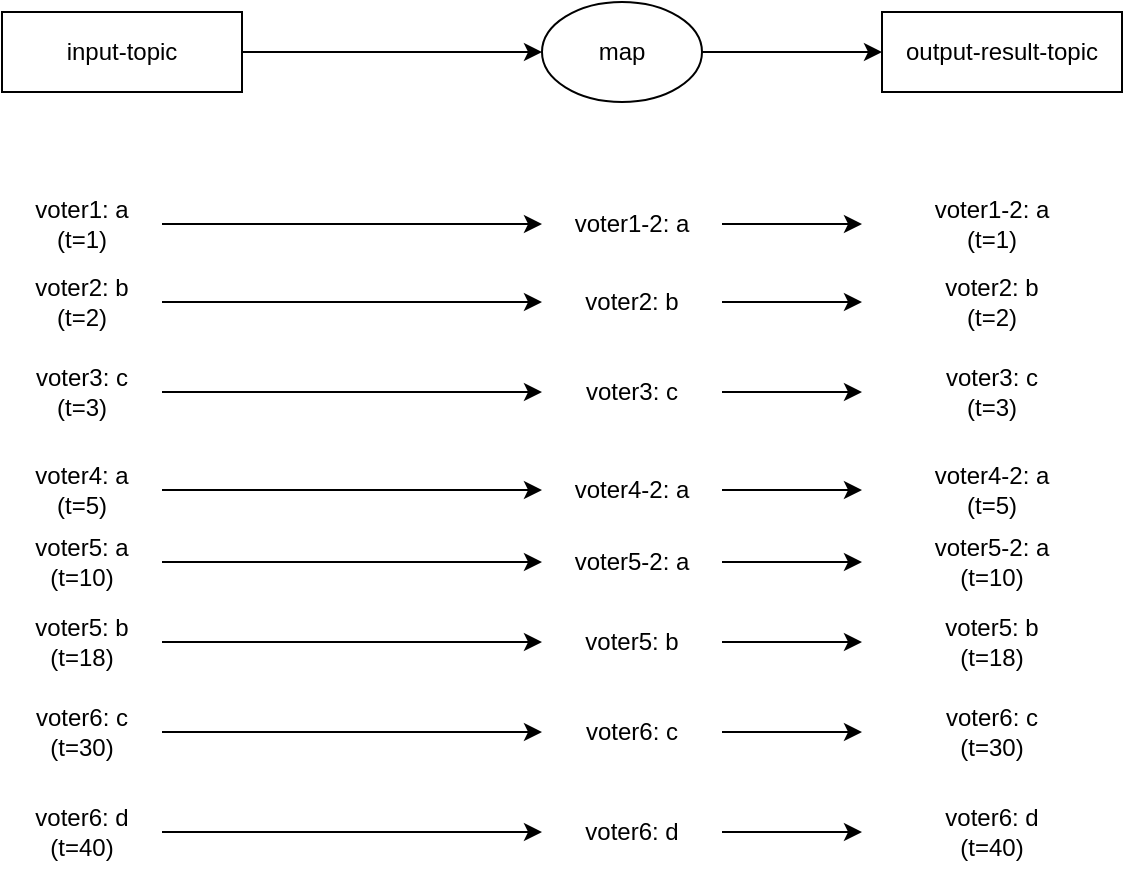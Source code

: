 <mxfile version="24.7.16">
  <diagram name="페이지-1" id="8g5Zn0wMJFjncriXSSx3">
    <mxGraphModel dx="524" dy="995" grid="1" gridSize="10" guides="1" tooltips="1" connect="1" arrows="1" fold="1" page="1" pageScale="1" pageWidth="1169" pageHeight="827" math="0" shadow="0">
      <root>
        <mxCell id="0" />
        <mxCell id="1" parent="0" />
        <mxCell id="pKS4B4EWEE2jMQGI_RAB-51" style="edgeStyle=orthogonalEdgeStyle;rounded=0;orthogonalLoop=1;jettySize=auto;html=1;entryX=0;entryY=0.5;entryDx=0;entryDy=0;strokeColor=#000000;fontColor=#000000;" parent="1" source="pKS4B4EWEE2jMQGI_RAB-52" target="pKS4B4EWEE2jMQGI_RAB-54" edge="1">
          <mxGeometry relative="1" as="geometry" />
        </mxCell>
        <mxCell id="pKS4B4EWEE2jMQGI_RAB-52" value="&lt;div&gt;&lt;font&gt;input-topic&lt;/font&gt;&lt;/div&gt;" style="rounded=0;whiteSpace=wrap;html=1;strokeColor=#000000;fontColor=#000000;" parent="1" vertex="1">
          <mxGeometry x="80" y="160" width="120" height="40" as="geometry" />
        </mxCell>
        <mxCell id="UVN9ZvTIUVG2hzxVgpi9-4" style="edgeStyle=orthogonalEdgeStyle;rounded=0;orthogonalLoop=1;jettySize=auto;html=1;entryX=0;entryY=0.5;entryDx=0;entryDy=0;" parent="1" source="pKS4B4EWEE2jMQGI_RAB-54" target="cnL0BJFdg0d7fFRK8mFJ-2" edge="1">
          <mxGeometry relative="1" as="geometry" />
        </mxCell>
        <mxCell id="pKS4B4EWEE2jMQGI_RAB-54" value="map" style="ellipse;whiteSpace=wrap;html=1;strokeColor=#000000;fontColor=#000000;" parent="1" vertex="1">
          <mxGeometry x="350" y="155" width="80" height="50" as="geometry" />
        </mxCell>
        <mxCell id="cnL0BJFdg0d7fFRK8mFJ-2" value="output-result-topic" style="rounded=0;whiteSpace=wrap;html=1;strokeColor=#000000;fontColor=#000000;" parent="1" vertex="1">
          <mxGeometry x="520" y="160" width="120" height="40" as="geometry" />
        </mxCell>
        <mxCell id="Bi6lJuceC_sSA9WiSDit-1" style="edgeStyle=orthogonalEdgeStyle;rounded=0;orthogonalLoop=1;jettySize=auto;html=1;entryX=0;entryY=0.5;entryDx=0;entryDy=0;" parent="1" source="Bi6lJuceC_sSA9WiSDit-2" target="Bi6lJuceC_sSA9WiSDit-4" edge="1">
          <mxGeometry relative="1" as="geometry" />
        </mxCell>
        <mxCell id="Bi6lJuceC_sSA9WiSDit-2" value="voter1: a&lt;div&gt;(t=1)&lt;/div&gt;" style="text;html=1;align=center;verticalAlign=middle;whiteSpace=wrap;rounded=0;fontColor=#000000;" parent="1" vertex="1">
          <mxGeometry x="80" y="251" width="80" height="30" as="geometry" />
        </mxCell>
        <mxCell id="Bi6lJuceC_sSA9WiSDit-3" style="edgeStyle=orthogonalEdgeStyle;rounded=0;orthogonalLoop=1;jettySize=auto;html=1;" parent="1" source="Bi6lJuceC_sSA9WiSDit-4" target="Bi6lJuceC_sSA9WiSDit-5" edge="1">
          <mxGeometry relative="1" as="geometry" />
        </mxCell>
        <mxCell id="Bi6lJuceC_sSA9WiSDit-4" value="voter1-2: a" style="text;html=1;align=center;verticalAlign=middle;whiteSpace=wrap;rounded=0;fontColor=#000000;" parent="1" vertex="1">
          <mxGeometry x="350" y="251" width="90" height="30" as="geometry" />
        </mxCell>
        <mxCell id="Bi6lJuceC_sSA9WiSDit-5" value="&lt;div&gt;&lt;span style=&quot;background-color: initial;&quot;&gt;voter1-2: a&lt;/span&gt;&lt;/div&gt;&lt;div&gt;&lt;span style=&quot;background-color: initial;&quot;&gt;(t=1)&lt;/span&gt;&lt;br&gt;&lt;/div&gt;" style="text;html=1;align=center;verticalAlign=middle;whiteSpace=wrap;rounded=0;fontColor=#000000;" parent="1" vertex="1">
          <mxGeometry x="510" y="251" width="130" height="30" as="geometry" />
        </mxCell>
        <mxCell id="Bi6lJuceC_sSA9WiSDit-6" style="edgeStyle=orthogonalEdgeStyle;rounded=0;orthogonalLoop=1;jettySize=auto;html=1;entryX=0;entryY=0.5;entryDx=0;entryDy=0;" parent="1" source="Bi6lJuceC_sSA9WiSDit-7" target="Bi6lJuceC_sSA9WiSDit-9" edge="1">
          <mxGeometry relative="1" as="geometry" />
        </mxCell>
        <mxCell id="Bi6lJuceC_sSA9WiSDit-7" value="voter2: b&lt;div&gt;(t=2)&lt;/div&gt;" style="text;html=1;align=center;verticalAlign=middle;whiteSpace=wrap;rounded=0;fontColor=#000000;" parent="1" vertex="1">
          <mxGeometry x="80" y="290" width="80" height="30" as="geometry" />
        </mxCell>
        <mxCell id="Bi6lJuceC_sSA9WiSDit-8" style="edgeStyle=orthogonalEdgeStyle;rounded=0;orthogonalLoop=1;jettySize=auto;html=1;entryX=0;entryY=0.5;entryDx=0;entryDy=0;" parent="1" source="Bi6lJuceC_sSA9WiSDit-9" target="Bi6lJuceC_sSA9WiSDit-10" edge="1">
          <mxGeometry relative="1" as="geometry" />
        </mxCell>
        <mxCell id="Bi6lJuceC_sSA9WiSDit-9" value="voter2: b" style="text;html=1;align=center;verticalAlign=middle;whiteSpace=wrap;rounded=0;fontColor=#000000;" parent="1" vertex="1">
          <mxGeometry x="350" y="290" width="90" height="30" as="geometry" />
        </mxCell>
        <mxCell id="Bi6lJuceC_sSA9WiSDit-10" value="&lt;div&gt;&lt;span style=&quot;background-color: initial;&quot;&gt;voter2: b&lt;/span&gt;&lt;/div&gt;&lt;div&gt;&lt;span style=&quot;background-color: initial;&quot;&gt;(t=2)&lt;/span&gt;&lt;br&gt;&lt;/div&gt;" style="text;html=1;align=center;verticalAlign=middle;whiteSpace=wrap;rounded=0;fontColor=#000000;" parent="1" vertex="1">
          <mxGeometry x="510" y="290" width="130" height="30" as="geometry" />
        </mxCell>
        <mxCell id="Bi6lJuceC_sSA9WiSDit-11" style="edgeStyle=orthogonalEdgeStyle;rounded=0;orthogonalLoop=1;jettySize=auto;html=1;entryX=0;entryY=0.5;entryDx=0;entryDy=0;" parent="1" source="Bi6lJuceC_sSA9WiSDit-12" target="Bi6lJuceC_sSA9WiSDit-14" edge="1">
          <mxGeometry relative="1" as="geometry" />
        </mxCell>
        <mxCell id="Bi6lJuceC_sSA9WiSDit-12" value="voter3: c&lt;div&gt;(t=3)&lt;/div&gt;" style="text;html=1;align=center;verticalAlign=middle;whiteSpace=wrap;rounded=0;fontColor=#000000;" parent="1" vertex="1">
          <mxGeometry x="80" y="335" width="80" height="30" as="geometry" />
        </mxCell>
        <mxCell id="Bi6lJuceC_sSA9WiSDit-13" style="edgeStyle=orthogonalEdgeStyle;rounded=0;orthogonalLoop=1;jettySize=auto;html=1;" parent="1" source="Bi6lJuceC_sSA9WiSDit-14" target="Bi6lJuceC_sSA9WiSDit-15" edge="1">
          <mxGeometry relative="1" as="geometry" />
        </mxCell>
        <mxCell id="Bi6lJuceC_sSA9WiSDit-14" value="voter3: c" style="text;html=1;align=center;verticalAlign=middle;whiteSpace=wrap;rounded=0;fontColor=#000000;" parent="1" vertex="1">
          <mxGeometry x="350" y="335" width="90" height="30" as="geometry" />
        </mxCell>
        <mxCell id="Bi6lJuceC_sSA9WiSDit-15" value="&lt;div&gt;&lt;span style=&quot;background-color: initial;&quot;&gt;voter3: c&lt;/span&gt;&lt;/div&gt;&lt;div&gt;&lt;span style=&quot;background-color: initial;&quot;&gt;(t=3)&lt;/span&gt;&lt;br&gt;&lt;/div&gt;" style="text;html=1;align=center;verticalAlign=middle;whiteSpace=wrap;rounded=0;fontColor=#000000;" parent="1" vertex="1">
          <mxGeometry x="510" y="330" width="130" height="40" as="geometry" />
        </mxCell>
        <mxCell id="Bi6lJuceC_sSA9WiSDit-16" style="edgeStyle=orthogonalEdgeStyle;rounded=0;orthogonalLoop=1;jettySize=auto;html=1;entryX=0;entryY=0.5;entryDx=0;entryDy=0;" parent="1" source="Bi6lJuceC_sSA9WiSDit-17" target="Bi6lJuceC_sSA9WiSDit-19" edge="1">
          <mxGeometry relative="1" as="geometry" />
        </mxCell>
        <mxCell id="Bi6lJuceC_sSA9WiSDit-17" value="voter4: a&lt;div&gt;(t=5)&lt;/div&gt;" style="text;html=1;align=center;verticalAlign=middle;whiteSpace=wrap;rounded=0;fontColor=#000000;" parent="1" vertex="1">
          <mxGeometry x="80" y="384" width="80" height="30" as="geometry" />
        </mxCell>
        <mxCell id="Bi6lJuceC_sSA9WiSDit-18" style="edgeStyle=orthogonalEdgeStyle;rounded=0;orthogonalLoop=1;jettySize=auto;html=1;" parent="1" source="Bi6lJuceC_sSA9WiSDit-19" target="Bi6lJuceC_sSA9WiSDit-20" edge="1">
          <mxGeometry relative="1" as="geometry" />
        </mxCell>
        <mxCell id="Bi6lJuceC_sSA9WiSDit-19" value="voter4-2: a" style="text;html=1;align=center;verticalAlign=middle;whiteSpace=wrap;rounded=0;fontColor=#000000;" parent="1" vertex="1">
          <mxGeometry x="350" y="384" width="90" height="30" as="geometry" />
        </mxCell>
        <mxCell id="Bi6lJuceC_sSA9WiSDit-20" value="&lt;div&gt;&lt;span style=&quot;background-color: initial;&quot;&gt;voter4-2: a&lt;/span&gt;&lt;/div&gt;&lt;div&gt;&lt;span style=&quot;background-color: initial;&quot;&gt;(t=5&lt;/span&gt;&lt;span style=&quot;background-color: initial; text-wrap: nowrap; color: rgba(0, 0, 0, 0); font-family: monospace; font-size: 0px; text-align: start;&quot;&gt;%3CmxGraphModel%3E%3Croot%3E%3CmxCell%20id%3D%220%22%2F%3E%3CmxCell%20id%3D%221%22%20parent%3D%220%22%2F%3E%3CmxCell%20id%3D%222%22%20style%3D%22edgeStyle%3DorthogonalEdgeStyle%3Brounded%3D0%3BorthogonalLoop%3D1%3BjettySize%3Dauto%3Bhtml%3D1%3BentryX%3D0%3BentryY%3D0.5%3BentryDx%3D0%3BentryDy%3D0%3B%22%20edge%3D%221%22%20source%3D%223%22%20target%3D%225%22%20parent%3D%221%22%3E%3CmxGeometry%20relative%3D%221%22%20as%3D%22geometry%22%2F%3E%3C%2FmxCell%3E%3CmxCell%20id%3D%223%22%20value%3D%22voter3%3A%20c%26lt%3Bdiv%26gt%3B(t%3D3)%26lt%3B%2Fdiv%26gt%3B%22%20style%3D%22text%3Bhtml%3D1%3Balign%3Dcenter%3BverticalAlign%3Dmiddle%3BwhiteSpace%3Dwrap%3Brounded%3D0%3BfontColor%3D%23000000%3B%22%20vertex%3D%221%22%20parent%3D%221%22%3E%3CmxGeometry%20x%3D%2280%22%20y%3D%22330%22%20width%3D%2280%22%20height%3D%2230%22%20as%3D%22geometry%22%2F%3E%3C%2FmxCell%3E%3CmxCell%20id%3D%224%22%20style%3D%22edgeStyle%3DorthogonalEdgeStyle%3Brounded%3D0%3BorthogonalLoop%3D1%3BjettySize%3Dauto%3Bhtml%3D1%3B%22%20edge%3D%221%22%20source%3D%225%22%20target%3D%226%22%20parent%3D%221%22%3E%3CmxGeometry%20relative%3D%221%22%20as%3D%22geometry%22%2F%3E%3C%2FmxCell%3E%3CmxCell%20id%3D%225%22%20value%3D%22branch-other%22%20style%3D%22text%3Bhtml%3D1%3Balign%3Dcenter%3BverticalAlign%3Dmiddle%3BwhiteSpace%3Dwrap%3Brounded%3D0%3BfontColor%3D%23000000%3B%22%20vertex%3D%221%22%20parent%3D%221%22%3E%3CmxGeometry%20x%3D%22350%22%20y%3D%22330%22%20width%3D%2280%22%20height%3D%2230%22%20as%3D%22geometry%22%2F%3E%3C%2FmxCell%3E%3CmxCell%20id%3D%226%22%20value%3D%22%26lt%3Bdiv%26gt%3Boutput-other-topic%26lt%3Bbr%26gt%3B%26lt%3B%2Fdiv%26gt%3Bvoter3%3A%20c%26lt%3Bspan%20style%3D%26quot%3Bbackground-color%3A%20initial%3B%26quot%3B%26gt%3B(t%3D3)%26lt%3B%2Fspan%26gt%3B%22%20style%3D%22text%3Bhtml%3D1%3Balign%3Dcenter%3BverticalAlign%3Dmiddle%3BwhiteSpace%3Dwrap%3Brounded%3D0%3BfontColor%3D%23000000%3B%22%20vertex%3D%221%22%20parent%3D%221%22%3E%3CmxGeometry%20x%3D%22510%22%20y%3D%22330%22%20width%3D%22130%22%20height%3D%2230%22%20as%3D%22geometry%22%2F%3E%3C%2FmxCell%3E%3C%2Froot%3E%3C%2FmxGraphModel%3E&lt;/span&gt;&lt;span style=&quot;background-color: initial;&quot;&gt;)&lt;/span&gt;&lt;br&gt;&lt;/div&gt;" style="text;html=1;align=center;verticalAlign=middle;whiteSpace=wrap;rounded=0;fontColor=#000000;" parent="1" vertex="1">
          <mxGeometry x="510" y="384" width="130" height="30" as="geometry" />
        </mxCell>
        <mxCell id="Bi6lJuceC_sSA9WiSDit-21" style="edgeStyle=orthogonalEdgeStyle;rounded=0;orthogonalLoop=1;jettySize=auto;html=1;entryX=0;entryY=0.5;entryDx=0;entryDy=0;" parent="1" source="Bi6lJuceC_sSA9WiSDit-22" target="Bi6lJuceC_sSA9WiSDit-24" edge="1">
          <mxGeometry relative="1" as="geometry" />
        </mxCell>
        <mxCell id="Bi6lJuceC_sSA9WiSDit-22" value="voter5: a&lt;div&gt;(t=10)&lt;/div&gt;" style="text;html=1;align=center;verticalAlign=middle;whiteSpace=wrap;rounded=0;fontColor=#000000;" parent="1" vertex="1">
          <mxGeometry x="80" y="420" width="80" height="30" as="geometry" />
        </mxCell>
        <mxCell id="Bi6lJuceC_sSA9WiSDit-23" style="edgeStyle=orthogonalEdgeStyle;rounded=0;orthogonalLoop=1;jettySize=auto;html=1;" parent="1" source="Bi6lJuceC_sSA9WiSDit-24" target="Bi6lJuceC_sSA9WiSDit-25" edge="1">
          <mxGeometry relative="1" as="geometry" />
        </mxCell>
        <mxCell id="Bi6lJuceC_sSA9WiSDit-24" value="voter5-2: a" style="text;html=1;align=center;verticalAlign=middle;whiteSpace=wrap;rounded=0;fontColor=#000000;" parent="1" vertex="1">
          <mxGeometry x="350" y="420" width="90" height="30" as="geometry" />
        </mxCell>
        <mxCell id="Bi6lJuceC_sSA9WiSDit-25" value="&lt;div&gt;&lt;span style=&quot;background-color: initial;&quot;&gt;voter5-2: a&lt;/span&gt;&lt;/div&gt;&lt;div&gt;&lt;span style=&quot;background-color: initial;&quot;&gt;(t=10)&lt;/span&gt;&lt;br&gt;&lt;/div&gt;" style="text;html=1;align=center;verticalAlign=middle;whiteSpace=wrap;rounded=0;fontColor=#000000;" parent="1" vertex="1">
          <mxGeometry x="510" y="420" width="130" height="30" as="geometry" />
        </mxCell>
        <mxCell id="Bi6lJuceC_sSA9WiSDit-26" style="edgeStyle=orthogonalEdgeStyle;rounded=0;orthogonalLoop=1;jettySize=auto;html=1;entryX=0;entryY=0.5;entryDx=0;entryDy=0;" parent="1" source="Bi6lJuceC_sSA9WiSDit-27" target="Bi6lJuceC_sSA9WiSDit-29" edge="1">
          <mxGeometry relative="1" as="geometry" />
        </mxCell>
        <mxCell id="Bi6lJuceC_sSA9WiSDit-27" value="voter5: b&lt;div&gt;(t=18)&lt;/div&gt;" style="text;html=1;align=center;verticalAlign=middle;whiteSpace=wrap;rounded=0;fontColor=#000000;" parent="1" vertex="1">
          <mxGeometry x="80" y="460" width="80" height="30" as="geometry" />
        </mxCell>
        <mxCell id="Bi6lJuceC_sSA9WiSDit-28" style="edgeStyle=orthogonalEdgeStyle;rounded=0;orthogonalLoop=1;jettySize=auto;html=1;" parent="1" source="Bi6lJuceC_sSA9WiSDit-29" target="Bi6lJuceC_sSA9WiSDit-30" edge="1">
          <mxGeometry relative="1" as="geometry" />
        </mxCell>
        <mxCell id="Bi6lJuceC_sSA9WiSDit-29" value="voter5: b" style="text;html=1;align=center;verticalAlign=middle;whiteSpace=wrap;rounded=0;fontColor=#000000;" parent="1" vertex="1">
          <mxGeometry x="350" y="460" width="90" height="30" as="geometry" />
        </mxCell>
        <mxCell id="Bi6lJuceC_sSA9WiSDit-30" value="&lt;div&gt;&lt;span style=&quot;background-color: initial;&quot;&gt;voter5: b&lt;/span&gt;&lt;/div&gt;&lt;div&gt;&lt;span style=&quot;background-color: initial;&quot;&gt;(t=18)&lt;/span&gt;&lt;br&gt;&lt;/div&gt;" style="text;html=1;align=center;verticalAlign=middle;whiteSpace=wrap;rounded=0;fontColor=#000000;" parent="1" vertex="1">
          <mxGeometry x="510" y="460" width="130" height="30" as="geometry" />
        </mxCell>
        <mxCell id="Bi6lJuceC_sSA9WiSDit-31" style="edgeStyle=orthogonalEdgeStyle;rounded=0;orthogonalLoop=1;jettySize=auto;html=1;entryX=0;entryY=0.5;entryDx=0;entryDy=0;" parent="1" source="Bi6lJuceC_sSA9WiSDit-32" target="Bi6lJuceC_sSA9WiSDit-34" edge="1">
          <mxGeometry relative="1" as="geometry" />
        </mxCell>
        <mxCell id="Bi6lJuceC_sSA9WiSDit-32" value="voter6: c&lt;div&gt;(t=30)&lt;/div&gt;" style="text;html=1;align=center;verticalAlign=middle;whiteSpace=wrap;rounded=0;fontColor=#000000;" parent="1" vertex="1">
          <mxGeometry x="80" y="505" width="80" height="30" as="geometry" />
        </mxCell>
        <mxCell id="Bi6lJuceC_sSA9WiSDit-33" style="edgeStyle=orthogonalEdgeStyle;rounded=0;orthogonalLoop=1;jettySize=auto;html=1;" parent="1" source="Bi6lJuceC_sSA9WiSDit-34" target="Bi6lJuceC_sSA9WiSDit-35" edge="1">
          <mxGeometry relative="1" as="geometry" />
        </mxCell>
        <mxCell id="Bi6lJuceC_sSA9WiSDit-34" value="voter6: c" style="text;html=1;align=center;verticalAlign=middle;whiteSpace=wrap;rounded=0;fontColor=#000000;" parent="1" vertex="1">
          <mxGeometry x="350" y="505" width="90" height="30" as="geometry" />
        </mxCell>
        <mxCell id="Bi6lJuceC_sSA9WiSDit-35" value="&lt;div&gt;&lt;span style=&quot;background-color: initial;&quot;&gt;voter6: c&lt;/span&gt;&lt;/div&gt;&lt;div&gt;&lt;span style=&quot;background-color: initial;&quot;&gt;(t=30)&lt;/span&gt;&lt;br&gt;&lt;/div&gt;" style="text;html=1;align=center;verticalAlign=middle;whiteSpace=wrap;rounded=0;fontColor=#000000;" parent="1" vertex="1">
          <mxGeometry x="510" y="500" width="130" height="40" as="geometry" />
        </mxCell>
        <mxCell id="Bi6lJuceC_sSA9WiSDit-36" style="edgeStyle=orthogonalEdgeStyle;rounded=0;orthogonalLoop=1;jettySize=auto;html=1;entryX=0;entryY=0.5;entryDx=0;entryDy=0;" parent="1" source="Bi6lJuceC_sSA9WiSDit-37" target="Bi6lJuceC_sSA9WiSDit-39" edge="1">
          <mxGeometry relative="1" as="geometry" />
        </mxCell>
        <mxCell id="Bi6lJuceC_sSA9WiSDit-37" value="voter6: d&lt;div&gt;(t=40)&lt;/div&gt;" style="text;html=1;align=center;verticalAlign=middle;whiteSpace=wrap;rounded=0;fontColor=#000000;" parent="1" vertex="1">
          <mxGeometry x="80" y="555" width="80" height="30" as="geometry" />
        </mxCell>
        <mxCell id="Bi6lJuceC_sSA9WiSDit-38" style="edgeStyle=orthogonalEdgeStyle;rounded=0;orthogonalLoop=1;jettySize=auto;html=1;" parent="1" source="Bi6lJuceC_sSA9WiSDit-39" target="Bi6lJuceC_sSA9WiSDit-40" edge="1">
          <mxGeometry relative="1" as="geometry" />
        </mxCell>
        <mxCell id="Bi6lJuceC_sSA9WiSDit-39" value="voter6: d" style="text;html=1;align=center;verticalAlign=middle;whiteSpace=wrap;rounded=0;fontColor=#000000;" parent="1" vertex="1">
          <mxGeometry x="350" y="555" width="90" height="30" as="geometry" />
        </mxCell>
        <mxCell id="Bi6lJuceC_sSA9WiSDit-40" value="&lt;div&gt;&lt;span style=&quot;background-color: initial;&quot;&gt;voter6: d&lt;/span&gt;&lt;/div&gt;&lt;div&gt;&lt;span style=&quot;background-color: initial;&quot;&gt;(t=40)&lt;/span&gt;&lt;/div&gt;" style="text;html=1;align=center;verticalAlign=middle;whiteSpace=wrap;rounded=0;fontColor=#000000;" parent="1" vertex="1">
          <mxGeometry x="510" y="550" width="130" height="40" as="geometry" />
        </mxCell>
      </root>
    </mxGraphModel>
  </diagram>
</mxfile>
